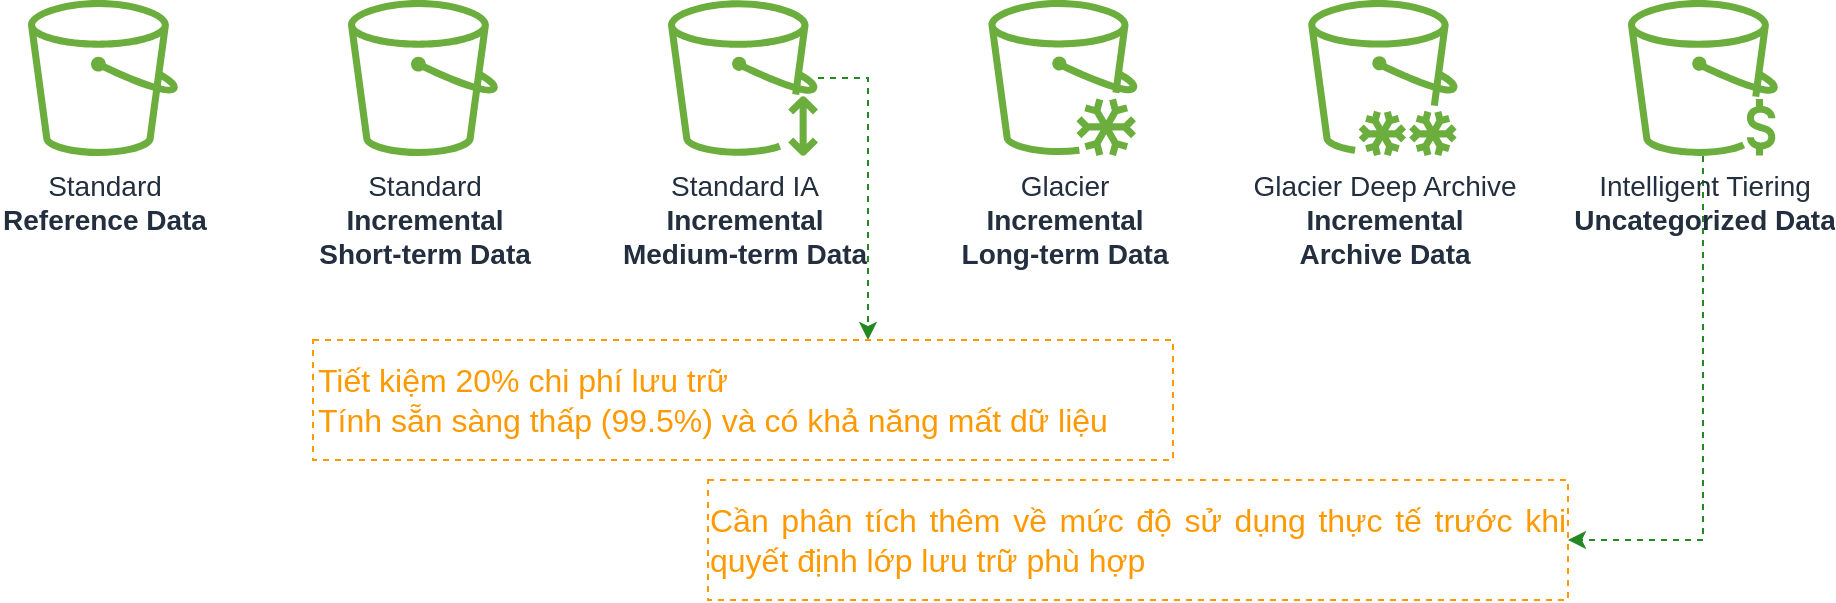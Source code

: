 <mxfile version="15.4.3" type="github">
  <diagram id="7rdWf9LpqN05euV_0Y3X" name="Page-1">
    <mxGraphModel dx="1185" dy="662" grid="1" gridSize="10" guides="1" tooltips="1" connect="1" arrows="1" fold="1" page="1" pageScale="1" pageWidth="850" pageHeight="1100" math="0" shadow="0">
      <root>
        <mxCell id="0" />
        <mxCell id="1" parent="0" />
        <mxCell id="XM0QXs-riy_kcMsldG8M-1" value="&lt;font style=&quot;font-size: 14px&quot;&gt;Glacier&lt;br&gt;&lt;b&gt;Incremental&lt;br&gt;Long-term Data&lt;/b&gt;&lt;/font&gt;" style="sketch=0;outlineConnect=0;fontColor=#232F3E;gradientColor=none;fillColor=#6CAE3E;strokeColor=none;dashed=0;verticalLabelPosition=bottom;verticalAlign=top;align=center;html=1;fontSize=12;fontStyle=0;aspect=fixed;pointerEvents=1;shape=mxgraph.aws4.glacier;" vertex="1" parent="1">
          <mxGeometry x="610" y="240" width="75" height="78" as="geometry" />
        </mxCell>
        <mxCell id="XM0QXs-riy_kcMsldG8M-11" style="edgeStyle=orthogonalEdgeStyle;rounded=0;orthogonalLoop=1;jettySize=auto;html=1;entryX=1;entryY=0.5;entryDx=0;entryDy=0;dashed=1;fontSize=16;strokeColor=#248823;" edge="1" parent="1" source="XM0QXs-riy_kcMsldG8M-2" target="XM0QXs-riy_kcMsldG8M-10">
          <mxGeometry relative="1" as="geometry">
            <Array as="points">
              <mxPoint x="968" y="510" />
            </Array>
          </mxGeometry>
        </mxCell>
        <mxCell id="XM0QXs-riy_kcMsldG8M-2" value="&lt;font style=&quot;font-size: 14px&quot;&gt;Intelligent Tiering&lt;br&gt;&lt;b&gt;Uncategorized Data&lt;/b&gt;&lt;/font&gt;" style="sketch=0;outlineConnect=0;fontColor=#232F3E;gradientColor=none;fillColor=#6CAE3E;strokeColor=none;dashed=0;verticalLabelPosition=bottom;verticalAlign=top;align=center;html=1;fontSize=12;fontStyle=0;aspect=fixed;pointerEvents=1;shape=mxgraph.aws4.intelligent_tiering;" vertex="1" parent="1">
          <mxGeometry x="930" y="240" width="75" height="78" as="geometry" />
        </mxCell>
        <mxCell id="XM0QXs-riy_kcMsldG8M-9" style="edgeStyle=orthogonalEdgeStyle;rounded=0;orthogonalLoop=1;jettySize=auto;html=1;fontSize=16;dashed=1;strokeColor=#248823;" edge="1" parent="1" source="XM0QXs-riy_kcMsldG8M-3" target="XM0QXs-riy_kcMsldG8M-8">
          <mxGeometry relative="1" as="geometry">
            <Array as="points">
              <mxPoint x="550" y="279" />
            </Array>
          </mxGeometry>
        </mxCell>
        <mxCell id="XM0QXs-riy_kcMsldG8M-3" value="&lt;font style=&quot;font-size: 14px&quot;&gt;Standard IA&lt;br&gt;&lt;b&gt;Incremental&lt;br&gt;Medium-term Data&lt;/b&gt;&lt;/font&gt;" style="sketch=0;outlineConnect=0;fontColor=#232F3E;gradientColor=none;fillColor=#6CAE3E;strokeColor=none;dashed=0;verticalLabelPosition=bottom;verticalAlign=top;align=center;html=1;fontSize=12;fontStyle=0;aspect=fixed;pointerEvents=1;shape=mxgraph.aws4.standard_ia;" vertex="1" parent="1">
          <mxGeometry x="450" y="240" width="75" height="78" as="geometry" />
        </mxCell>
        <mxCell id="XM0QXs-riy_kcMsldG8M-4" value="&lt;font style=&quot;font-size: 14px&quot;&gt;Glacier Deep Archive&lt;br&gt;&lt;b&gt;Incremental&lt;br&gt;Archive Data&lt;/b&gt;&lt;/font&gt;" style="sketch=0;outlineConnect=0;fontColor=#232F3E;gradientColor=none;fillColor=#6CAE3E;strokeColor=none;dashed=0;verticalLabelPosition=bottom;verticalAlign=top;align=center;html=1;fontSize=12;fontStyle=0;aspect=fixed;pointerEvents=1;shape=mxgraph.aws4.glacier_deep_archive;" vertex="1" parent="1">
          <mxGeometry x="770" y="240" width="75" height="78" as="geometry" />
        </mxCell>
        <mxCell id="XM0QXs-riy_kcMsldG8M-6" value="&lt;font style=&quot;font-size: 14px&quot;&gt;Standard&lt;br&gt;&lt;b&gt;Reference Data&lt;/b&gt;&lt;/font&gt;" style="sketch=0;outlineConnect=0;fontColor=#232F3E;gradientColor=none;fillColor=#6CAE3E;strokeColor=none;dashed=0;verticalLabelPosition=bottom;verticalAlign=top;align=center;html=1;fontSize=12;fontStyle=0;aspect=fixed;pointerEvents=1;shape=mxgraph.aws4.bucket;" vertex="1" parent="1">
          <mxGeometry x="130" y="240" width="75" height="78" as="geometry" />
        </mxCell>
        <mxCell id="XM0QXs-riy_kcMsldG8M-7" value="&lt;font style=&quot;font-size: 14px&quot;&gt;Standard&lt;br&gt;&lt;b&gt;Incremental&lt;br&gt;Short-term Data&lt;/b&gt;&lt;/font&gt;" style="sketch=0;outlineConnect=0;fontColor=#232F3E;gradientColor=none;fillColor=#6CAE3E;strokeColor=none;dashed=0;verticalLabelPosition=bottom;verticalAlign=top;align=center;html=1;fontSize=12;fontStyle=0;aspect=fixed;pointerEvents=1;shape=mxgraph.aws4.bucket;" vertex="1" parent="1">
          <mxGeometry x="290" y="240" width="75" height="78" as="geometry" />
        </mxCell>
        <mxCell id="XM0QXs-riy_kcMsldG8M-8" value="&lt;div style=&quot;font-size: 16px&quot;&gt;&lt;font style=&quot;font-size: 16px&quot; color=&quot;#ff9900&quot;&gt;Tiết kiệm 20% chi phí lưu trữ&lt;/font&gt;&lt;/div&gt;&lt;div style=&quot;font-size: 16px&quot;&gt;&lt;font color=&quot;#ff9900&quot;&gt;&lt;font style=&quot;font-size: 16px&quot;&gt;Tính sẵn sàng thấp (99.5%) và c&lt;/font&gt;ó khả năng mất dữ liệu&lt;/font&gt;&lt;/div&gt;" style="text;html=1;strokeColor=#FF9900;fillColor=default;align=left;verticalAlign=middle;whiteSpace=wrap;rounded=0;dashed=1;" vertex="1" parent="1">
          <mxGeometry x="272.5" y="410" width="430" height="60" as="geometry" />
        </mxCell>
        <mxCell id="XM0QXs-riy_kcMsldG8M-10" value="&lt;div style=&quot;text-align: justify ; font-size: 16px&quot;&gt;&lt;font color=&quot;#ff9900&quot;&gt;Cần phân tích thêm về mức độ sử dụng thực tế&amp;nbsp;&lt;/font&gt;&lt;span style=&quot;color: rgb(255 , 153 , 0)&quot;&gt;trước&amp;nbsp;&lt;/span&gt;&lt;span style=&quot;color: rgb(255 , 153 , 0)&quot;&gt;khi quyết định lớp lưu trữ phù hợp&lt;/span&gt;&lt;/div&gt;" style="text;html=1;strokeColor=#FF9900;fillColor=none;align=center;verticalAlign=middle;whiteSpace=wrap;rounded=0;dashed=1;" vertex="1" parent="1">
          <mxGeometry x="470" y="480" width="430" height="60" as="geometry" />
        </mxCell>
      </root>
    </mxGraphModel>
  </diagram>
</mxfile>
